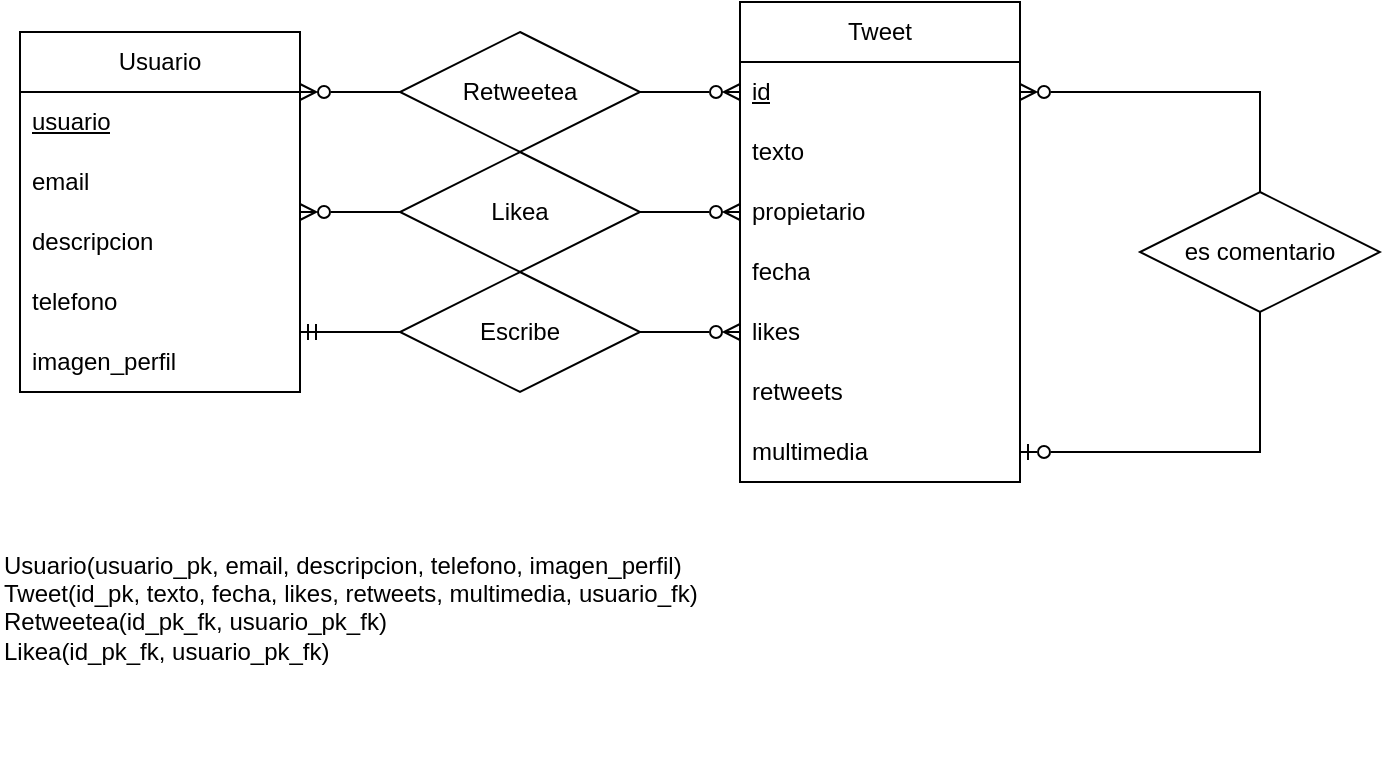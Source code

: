 <mxfile version="22.0.5" type="github">
  <diagram name="Página-1" id="h7G7wKTqeW1ms82aTiUC">
    <mxGraphModel dx="1434" dy="800" grid="1" gridSize="10" guides="1" tooltips="1" connect="1" arrows="1" fold="1" page="1" pageScale="1" pageWidth="827" pageHeight="1169" math="0" shadow="0">
      <root>
        <mxCell id="0" />
        <mxCell id="1" parent="0" />
        <mxCell id="H6IoySsJWW5AUPkgWIUS-1" value="Usuario" style="swimlane;fontStyle=0;childLayout=stackLayout;horizontal=1;startSize=30;horizontalStack=0;resizeParent=1;resizeParentMax=0;resizeLast=0;collapsible=1;marginBottom=0;whiteSpace=wrap;html=1;" parent="1" vertex="1">
          <mxGeometry x="200" y="200" width="140" height="180" as="geometry" />
        </mxCell>
        <mxCell id="H6IoySsJWW5AUPkgWIUS-2" value="&lt;u&gt;usuario&lt;/u&gt;" style="text;strokeColor=none;fillColor=none;align=left;verticalAlign=middle;spacingLeft=4;spacingRight=4;overflow=hidden;points=[[0,0.5],[1,0.5]];portConstraint=eastwest;rotatable=0;whiteSpace=wrap;html=1;" parent="H6IoySsJWW5AUPkgWIUS-1" vertex="1">
          <mxGeometry y="30" width="140" height="30" as="geometry" />
        </mxCell>
        <mxCell id="H6IoySsJWW5AUPkgWIUS-3" value="email" style="text;strokeColor=none;fillColor=none;align=left;verticalAlign=middle;spacingLeft=4;spacingRight=4;overflow=hidden;points=[[0,0.5],[1,0.5]];portConstraint=eastwest;rotatable=0;whiteSpace=wrap;html=1;" parent="H6IoySsJWW5AUPkgWIUS-1" vertex="1">
          <mxGeometry y="60" width="140" height="30" as="geometry" />
        </mxCell>
        <mxCell id="H6IoySsJWW5AUPkgWIUS-13" value="descripcion" style="text;strokeColor=none;fillColor=none;align=left;verticalAlign=middle;spacingLeft=4;spacingRight=4;overflow=hidden;points=[[0,0.5],[1,0.5]];portConstraint=eastwest;rotatable=0;whiteSpace=wrap;html=1;" parent="H6IoySsJWW5AUPkgWIUS-1" vertex="1">
          <mxGeometry y="90" width="140" height="30" as="geometry" />
        </mxCell>
        <mxCell id="H6IoySsJWW5AUPkgWIUS-4" value="telefono" style="text;strokeColor=none;fillColor=none;align=left;verticalAlign=middle;spacingLeft=4;spacingRight=4;overflow=hidden;points=[[0,0.5],[1,0.5]];portConstraint=eastwest;rotatable=0;whiteSpace=wrap;html=1;" parent="H6IoySsJWW5AUPkgWIUS-1" vertex="1">
          <mxGeometry y="120" width="140" height="30" as="geometry" />
        </mxCell>
        <mxCell id="H6IoySsJWW5AUPkgWIUS-14" value="imagen_perfil" style="text;strokeColor=none;fillColor=none;align=left;verticalAlign=middle;spacingLeft=4;spacingRight=4;overflow=hidden;points=[[0,0.5],[1,0.5]];portConstraint=eastwest;rotatable=0;whiteSpace=wrap;html=1;" parent="H6IoySsJWW5AUPkgWIUS-1" vertex="1">
          <mxGeometry y="150" width="140" height="30" as="geometry" />
        </mxCell>
        <mxCell id="H6IoySsJWW5AUPkgWIUS-5" value="Tweet" style="swimlane;fontStyle=0;childLayout=stackLayout;horizontal=1;startSize=30;horizontalStack=0;resizeParent=1;resizeParentMax=0;resizeLast=0;collapsible=1;marginBottom=0;whiteSpace=wrap;html=1;" parent="1" vertex="1">
          <mxGeometry x="560" y="185" width="140" height="240" as="geometry" />
        </mxCell>
        <mxCell id="H6IoySsJWW5AUPkgWIUS-6" value="&lt;u&gt;id&lt;/u&gt;" style="text;strokeColor=none;fillColor=none;align=left;verticalAlign=middle;spacingLeft=4;spacingRight=4;overflow=hidden;points=[[0,0.5],[1,0.5]];portConstraint=eastwest;rotatable=0;whiteSpace=wrap;html=1;" parent="H6IoySsJWW5AUPkgWIUS-5" vertex="1">
          <mxGeometry y="30" width="140" height="30" as="geometry" />
        </mxCell>
        <mxCell id="H6IoySsJWW5AUPkgWIUS-7" value="texto" style="text;strokeColor=none;fillColor=none;align=left;verticalAlign=middle;spacingLeft=4;spacingRight=4;overflow=hidden;points=[[0,0.5],[1,0.5]];portConstraint=eastwest;rotatable=0;whiteSpace=wrap;html=1;" parent="H6IoySsJWW5AUPkgWIUS-5" vertex="1">
          <mxGeometry y="60" width="140" height="30" as="geometry" />
        </mxCell>
        <mxCell id="qVYdpS1ejoz_s4VkFIO8-1" value="propietario" style="text;strokeColor=none;fillColor=none;align=left;verticalAlign=middle;spacingLeft=4;spacingRight=4;overflow=hidden;points=[[0,0.5],[1,0.5]];portConstraint=eastwest;rotatable=0;whiteSpace=wrap;html=1;" vertex="1" parent="H6IoySsJWW5AUPkgWIUS-5">
          <mxGeometry y="90" width="140" height="30" as="geometry" />
        </mxCell>
        <mxCell id="H6IoySsJWW5AUPkgWIUS-8" value="fecha" style="text;strokeColor=none;fillColor=none;align=left;verticalAlign=middle;spacingLeft=4;spacingRight=4;overflow=hidden;points=[[0,0.5],[1,0.5]];portConstraint=eastwest;rotatable=0;whiteSpace=wrap;html=1;" parent="H6IoySsJWW5AUPkgWIUS-5" vertex="1">
          <mxGeometry y="120" width="140" height="30" as="geometry" />
        </mxCell>
        <mxCell id="H6IoySsJWW5AUPkgWIUS-23" value="likes" style="text;strokeColor=none;fillColor=none;align=left;verticalAlign=middle;spacingLeft=4;spacingRight=4;overflow=hidden;points=[[0,0.5],[1,0.5]];portConstraint=eastwest;rotatable=0;whiteSpace=wrap;html=1;" parent="H6IoySsJWW5AUPkgWIUS-5" vertex="1">
          <mxGeometry y="150" width="140" height="30" as="geometry" />
        </mxCell>
        <mxCell id="H6IoySsJWW5AUPkgWIUS-22" value="retweets" style="text;strokeColor=none;fillColor=none;align=left;verticalAlign=middle;spacingLeft=4;spacingRight=4;overflow=hidden;points=[[0,0.5],[1,0.5]];portConstraint=eastwest;rotatable=0;whiteSpace=wrap;html=1;" parent="H6IoySsJWW5AUPkgWIUS-5" vertex="1">
          <mxGeometry y="180" width="140" height="30" as="geometry" />
        </mxCell>
        <mxCell id="H6IoySsJWW5AUPkgWIUS-25" value="multimedia" style="text;strokeColor=none;fillColor=none;align=left;verticalAlign=middle;spacingLeft=4;spacingRight=4;overflow=hidden;points=[[0,0.5],[1,0.5]];portConstraint=eastwest;rotatable=0;whiteSpace=wrap;html=1;" parent="H6IoySsJWW5AUPkgWIUS-5" vertex="1">
          <mxGeometry y="210" width="140" height="30" as="geometry" />
        </mxCell>
        <mxCell id="H6IoySsJWW5AUPkgWIUS-17" style="edgeStyle=orthogonalEdgeStyle;rounded=0;orthogonalLoop=1;jettySize=auto;html=1;endArrow=ERmandOne;endFill=0;" parent="1" source="H6IoySsJWW5AUPkgWIUS-16" edge="1">
          <mxGeometry relative="1" as="geometry">
            <mxPoint x="340" y="350" as="targetPoint" />
          </mxGeometry>
        </mxCell>
        <mxCell id="H6IoySsJWW5AUPkgWIUS-18" style="edgeStyle=orthogonalEdgeStyle;rounded=0;orthogonalLoop=1;jettySize=auto;html=1;endArrow=ERzeroToMany;endFill=0;" parent="1" source="H6IoySsJWW5AUPkgWIUS-16" edge="1">
          <mxGeometry relative="1" as="geometry">
            <mxPoint x="560.0" y="350" as="targetPoint" />
          </mxGeometry>
        </mxCell>
        <mxCell id="H6IoySsJWW5AUPkgWIUS-16" value="Escribe" style="shape=rhombus;perimeter=rhombusPerimeter;whiteSpace=wrap;html=1;align=center;" parent="1" vertex="1">
          <mxGeometry x="390" y="320" width="120" height="60" as="geometry" />
        </mxCell>
        <mxCell id="H6IoySsJWW5AUPkgWIUS-26" style="edgeStyle=orthogonalEdgeStyle;rounded=0;orthogonalLoop=1;jettySize=auto;html=1;entryX=1;entryY=0.5;entryDx=0;entryDy=0;endArrow=ERzeroToOne;endFill=0;" parent="1" source="H6IoySsJWW5AUPkgWIUS-24" target="H6IoySsJWW5AUPkgWIUS-25" edge="1">
          <mxGeometry relative="1" as="geometry" />
        </mxCell>
        <mxCell id="H6IoySsJWW5AUPkgWIUS-27" style="edgeStyle=orthogonalEdgeStyle;rounded=0;orthogonalLoop=1;jettySize=auto;html=1;endArrow=ERzeroToMany;endFill=0;" parent="1" source="H6IoySsJWW5AUPkgWIUS-24" target="H6IoySsJWW5AUPkgWIUS-6" edge="1">
          <mxGeometry relative="1" as="geometry">
            <Array as="points">
              <mxPoint x="820" y="230" />
            </Array>
          </mxGeometry>
        </mxCell>
        <mxCell id="H6IoySsJWW5AUPkgWIUS-24" value="es comentario" style="shape=rhombus;perimeter=rhombusPerimeter;whiteSpace=wrap;html=1;align=center;" parent="1" vertex="1">
          <mxGeometry x="760" y="280" width="120" height="60" as="geometry" />
        </mxCell>
        <mxCell id="H6IoySsJWW5AUPkgWIUS-29" style="edgeStyle=orthogonalEdgeStyle;rounded=0;orthogonalLoop=1;jettySize=auto;html=1;endArrow=ERzeroToMany;endFill=0;" parent="1" source="H6IoySsJWW5AUPkgWIUS-31" edge="1">
          <mxGeometry relative="1" as="geometry">
            <mxPoint x="340" y="290" as="targetPoint" />
          </mxGeometry>
        </mxCell>
        <mxCell id="H6IoySsJWW5AUPkgWIUS-30" style="edgeStyle=orthogonalEdgeStyle;rounded=0;orthogonalLoop=1;jettySize=auto;html=1;endArrow=ERzeroToMany;endFill=0;" parent="1" source="H6IoySsJWW5AUPkgWIUS-31" edge="1">
          <mxGeometry relative="1" as="geometry">
            <mxPoint x="560.0" y="290" as="targetPoint" />
          </mxGeometry>
        </mxCell>
        <mxCell id="H6IoySsJWW5AUPkgWIUS-31" value="Likea" style="shape=rhombus;perimeter=rhombusPerimeter;whiteSpace=wrap;html=1;align=center;" parent="1" vertex="1">
          <mxGeometry x="390" y="260" width="120" height="60" as="geometry" />
        </mxCell>
        <mxCell id="H6IoySsJWW5AUPkgWIUS-32" style="edgeStyle=orthogonalEdgeStyle;rounded=0;orthogonalLoop=1;jettySize=auto;html=1;endArrow=ERzeroToMany;endFill=0;" parent="1" source="H6IoySsJWW5AUPkgWIUS-34" edge="1">
          <mxGeometry relative="1" as="geometry">
            <mxPoint x="340" y="230" as="targetPoint" />
          </mxGeometry>
        </mxCell>
        <mxCell id="H6IoySsJWW5AUPkgWIUS-33" style="edgeStyle=orthogonalEdgeStyle;rounded=0;orthogonalLoop=1;jettySize=auto;html=1;endArrow=ERzeroToMany;endFill=0;" parent="1" source="H6IoySsJWW5AUPkgWIUS-34" edge="1">
          <mxGeometry relative="1" as="geometry">
            <mxPoint x="560.0" y="230" as="targetPoint" />
          </mxGeometry>
        </mxCell>
        <mxCell id="H6IoySsJWW5AUPkgWIUS-34" value="Retweetea" style="shape=rhombus;perimeter=rhombusPerimeter;whiteSpace=wrap;html=1;align=center;" parent="1" vertex="1">
          <mxGeometry x="390" y="200" width="120" height="60" as="geometry" />
        </mxCell>
        <mxCell id="m55KinOaiHzf60FT5HVH-1" value="&lt;div&gt;Usuario(usuario_pk, email, descripcion, telefono, imagen_perfil)&lt;/div&gt;&lt;div&gt;Tweet(id_pk, texto, fecha, likes, retweets, multimedia, usuario_fk)&lt;/div&gt;&lt;div&gt;Retweetea(id_pk_fk, usuario_pk_fk)&lt;/div&gt;&lt;div&gt;Likea(id_pk_fk, usuario_pk_fk)&lt;/div&gt;&lt;div&gt;&lt;br&gt;&lt;/div&gt;" style="text;html=1;strokeColor=none;fillColor=none;align=left;verticalAlign=middle;whiteSpace=wrap;rounded=0;" parent="1" vertex="1">
          <mxGeometry x="190" y="420" width="360" height="150" as="geometry" />
        </mxCell>
      </root>
    </mxGraphModel>
  </diagram>
</mxfile>
